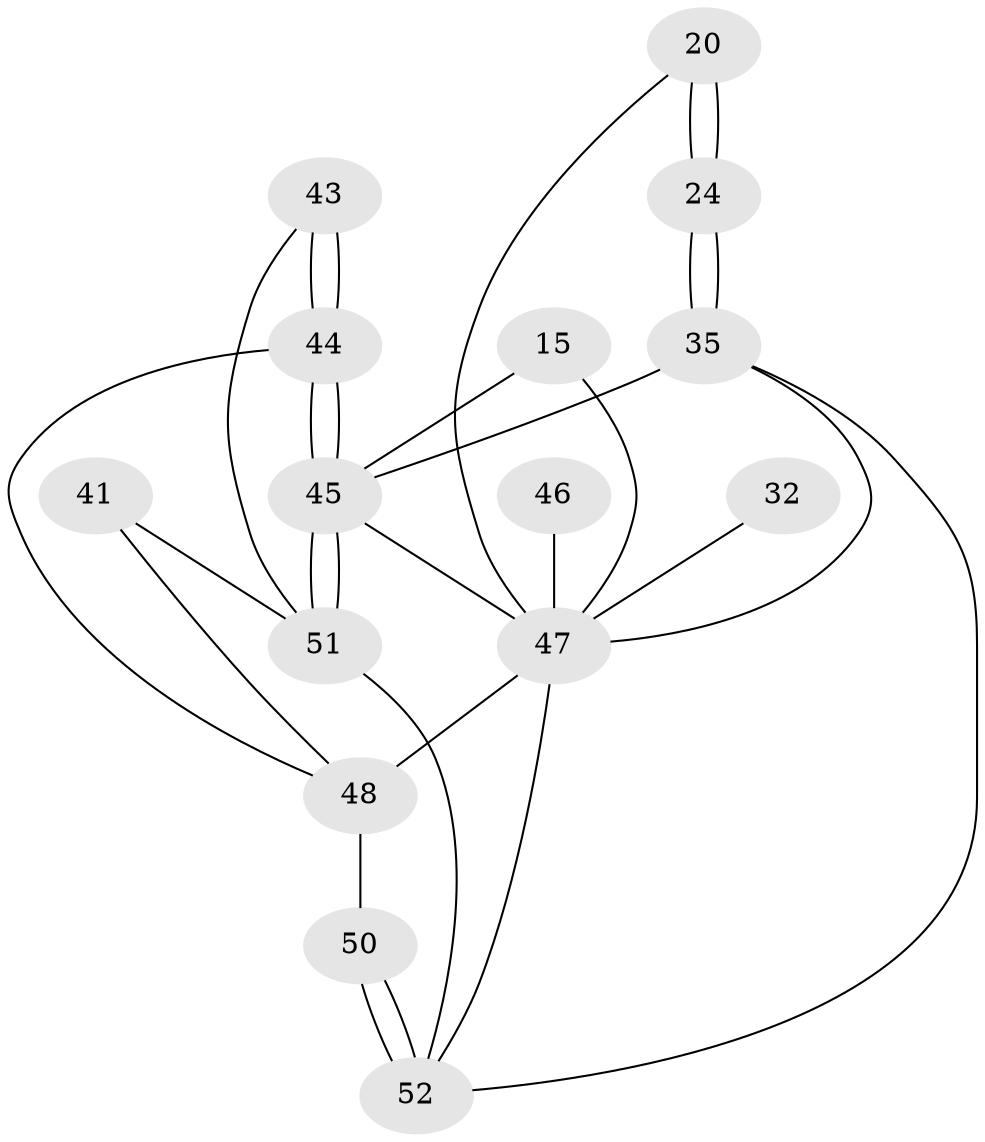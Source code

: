 // original degree distribution, {3: 0.057692307692307696, 6: 0.25, 4: 0.25, 5: 0.4423076923076923}
// Generated by graph-tools (version 1.1) at 2025/04/03/04/25 22:04:39]
// undirected, 15 vertices, 29 edges
graph export_dot {
graph [start="1"]
  node [color=gray90,style=filled];
  15 [pos="+0.2302663525610633+0.21890501489717507",super="+5"];
  20 [pos="+1+0.41200862791469767",super="+13"];
  24 [pos="+1+0.4111758382044724",super="+12"];
  32 [pos="+0.7355411300743379+0.6404969132839318"];
  35 [pos="+1+1",super="+10"];
  41 [pos="+0.27788255146598817+0.846182666648525"];
  43 [pos="+0.20303272364621497+0.818235990338434"];
  44 [pos="+0+0.8139974457636578",super="+28+27"];
  45 [pos="+0+1",super="+7+19"];
  46 [pos="+0.7588210825533541+0.7678029413155291"];
  47 [pos="+0.7161873631812063+0.8451306191023704",super="+39+34"];
  48 [pos="+0.6629403052607524+0.8614832083561642",super="+30+40"];
  50 [pos="+0.49799265837249995+0.998583179934091",super="+49"];
  51 [pos="+0.09114102870760242+1",super="+42"];
  52 [pos="+0.48025271561371274+1",super="+36+37"];
  15 -- 45 [weight=3];
  15 -- 47;
  20 -- 24 [weight=2];
  20 -- 24;
  20 -- 47 [weight=2];
  24 -- 35 [weight=2];
  24 -- 35;
  32 -- 47 [weight=3];
  35 -- 45 [weight=2];
  35 -- 52;
  35 -- 47;
  41 -- 48 [weight=2];
  41 -- 51;
  43 -- 44 [weight=2];
  43 -- 44;
  43 -- 51;
  44 -- 45 [weight=2];
  44 -- 45;
  44 -- 48;
  45 -- 51;
  45 -- 51;
  45 -- 47;
  46 -- 47 [weight=3];
  47 -- 48 [weight=3];
  47 -- 52;
  48 -- 50 [weight=2];
  50 -- 52 [weight=2];
  50 -- 52;
  51 -- 52;
}
